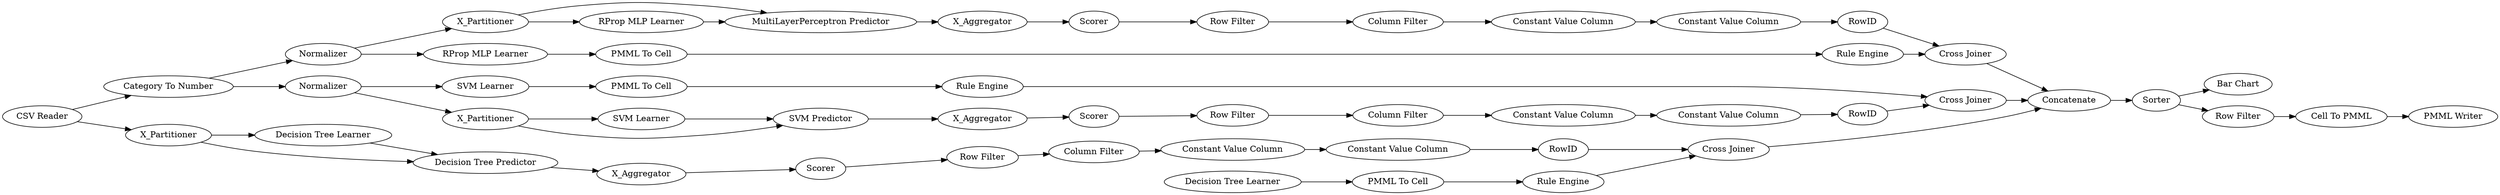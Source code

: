 digraph {
	"1194308844930225791_9" [label="Row Filter"]
	"5098543748902467704_41" [label=Scorer]
	"6779134178911298601_292" [label="Constant Value Column"]
	"8990988000737458581_293" [label=RowID]
	"3046622042877221348_34" [label="Rule Engine"]
	"-2322839531766871969_39" [label=Normalizer]
	"-1262115673454498334_31" [label="Decision Tree Learner"]
	"-2322839531766871969_7" [label=X_Aggregator]
	"6779134178911298601_294" [label="Column Filter"]
	"6779134178911298601_293" [label=RowID]
	"8990988000737458581_292" [label="Constant Value Column"]
	"8990988000737458581_9" [label="Row Filter"]
	"-2322839531766871969_32" [label="MultiLayerPerceptron Predictor"]
	"-2322839531766871969_38" [label="Cross Joiner"]
	"5098543748902467704_39" [label="Cross Joiner"]
	"-1262115673454498334_32" [label="Decision Tree Predictor"]
	"1422308165343014407_58" [label="Category To Number"]
	"3046622042877221348_22" [label="PMML To Cell"]
	"1194308844930225791_290" [label="Constant Value Column"]
	"6779134178911298601_9" [label="Row Filter"]
	"1340436237505639129_33" [label="SVM Learner"]
	"1422308165343014407_61" [label="PMML Writer"]
	"8990988000737458581_290" [label="Constant Value Column"]
	"1194308844930225791_293" [label=RowID]
	"1422308165343014407_52" [label=Sorter]
	"-1262115673454498334_2" [label=X_Partitioner]
	"1422308165343014407_59" [label="Bar Chart"]
	"-1262115673454498334_7" [label=X_Aggregator]
	"1422308165343014407_53" [label="Row Filter"]
	"-6088468258027611599_28" [label="PMML To Cell"]
	"6779134178911298601_290" [label="Constant Value Column"]
	"-6088468258027611599_33" [label="Decision Tree Learner"]
	"-2322839531766871969_2" [label=X_Partitioner]
	"1194308844930225791_294" [label="Column Filter"]
	"1340436237505639129_35" [label="Rule Engine"]
	"5098543748902467704_2" [label=X_Partitioner]
	"5098543748902467704_40" [label=Normalizer]
	"-1262115673454498334_39" [label=Scorer]
	"3046622042877221348_35" [label="RProp MLP Learner"]
	"1422308165343014407_60" [label=Concatenate]
	"1422308165343014407_54" [label="Cell To PMML"]
	"1422308165343014407_62" [label="CSV Reader"]
	"-2322839531766871969_40" [label=Scorer]
	"1194308844930225791_292" [label="Constant Value Column"]
	"5098543748902467704_31" [label="SVM Learner"]
	"5098543748902467704_32" [label="SVM Predictor"]
	"-2322839531766871969_31" [label="RProp MLP Learner"]
	"8990988000737458581_294" [label="Column Filter"]
	"5098543748902467704_7" [label=X_Aggregator]
	"-6088468258027611599_34" [label="Rule Engine"]
	"-1262115673454498334_38" [label="Cross Joiner"]
	"1340436237505639129_34" [label="PMML To Cell"]
	"8990988000737458581_290" -> "8990988000737458581_292"
	"-6088468258027611599_28" -> "-6088468258027611599_34"
	"-6088468258027611599_34" -> "-1262115673454498334_38"
	"-1262115673454498334_31" -> "-1262115673454498334_32"
	"-1262115673454498334_38" -> "1422308165343014407_60"
	"8990988000737458581_292" -> "8990988000737458581_293"
	"3046622042877221348_35" -> "3046622042877221348_22"
	"1194308844930225791_290" -> "1194308844930225791_292"
	"6779134178911298601_290" -> "6779134178911298601_292"
	"5098543748902467704_7" -> "5098543748902467704_41"
	"1422308165343014407_58" -> "5098543748902467704_40"
	"1422308165343014407_62" -> "-1262115673454498334_2"
	"5098543748902467704_40" -> "1340436237505639129_33"
	"-1262115673454498334_7" -> "-1262115673454498334_39"
	"6779134178911298601_293" -> "-1262115673454498334_38"
	"-1262115673454498334_39" -> "6779134178911298601_9"
	"1194308844930225791_9" -> "1194308844930225791_294"
	"1340436237505639129_33" -> "1340436237505639129_34"
	"-2322839531766871969_39" -> "-2322839531766871969_2"
	"8990988000737458581_9" -> "8990988000737458581_294"
	"1194308844930225791_292" -> "1194308844930225791_293"
	"3046622042877221348_34" -> "-2322839531766871969_38"
	"-2322839531766871969_31" -> "-2322839531766871969_32"
	"-2322839531766871969_40" -> "8990988000737458581_9"
	"5098543748902467704_39" -> "1422308165343014407_60"
	"5098543748902467704_41" -> "1194308844930225791_9"
	"5098543748902467704_31" -> "5098543748902467704_32"
	"-1262115673454498334_2" -> "-1262115673454498334_32"
	"6779134178911298601_292" -> "6779134178911298601_293"
	"-2322839531766871969_39" -> "3046622042877221348_35"
	"1422308165343014407_52" -> "1422308165343014407_53"
	"5098543748902467704_2" -> "5098543748902467704_32"
	"1340436237505639129_34" -> "1340436237505639129_35"
	"-2322839531766871969_32" -> "-2322839531766871969_7"
	"-2322839531766871969_38" -> "1422308165343014407_60"
	"1422308165343014407_54" -> "1422308165343014407_61"
	"1422308165343014407_62" -> "1422308165343014407_58"
	"1422308165343014407_60" -> "1422308165343014407_52"
	"-1262115673454498334_32" -> "-1262115673454498334_7"
	"5098543748902467704_40" -> "5098543748902467704_2"
	"8990988000737458581_294" -> "8990988000737458581_290"
	"3046622042877221348_22" -> "3046622042877221348_34"
	"8990988000737458581_293" -> "-2322839531766871969_38"
	"-1262115673454498334_2" -> "-1262115673454498334_31"
	"-6088468258027611599_33" -> "-6088468258027611599_28"
	"1194308844930225791_294" -> "1194308844930225791_290"
	"1422308165343014407_53" -> "1422308165343014407_54"
	"6779134178911298601_9" -> "6779134178911298601_294"
	"1194308844930225791_293" -> "5098543748902467704_39"
	"1422308165343014407_58" -> "-2322839531766871969_39"
	"6779134178911298601_294" -> "6779134178911298601_290"
	"-2322839531766871969_2" -> "-2322839531766871969_32"
	"5098543748902467704_2" -> "5098543748902467704_31"
	"5098543748902467704_32" -> "5098543748902467704_7"
	"1340436237505639129_35" -> "5098543748902467704_39"
	"-2322839531766871969_7" -> "-2322839531766871969_40"
	"-2322839531766871969_2" -> "-2322839531766871969_31"
	"1422308165343014407_52" -> "1422308165343014407_59"
	rankdir=LR
}

